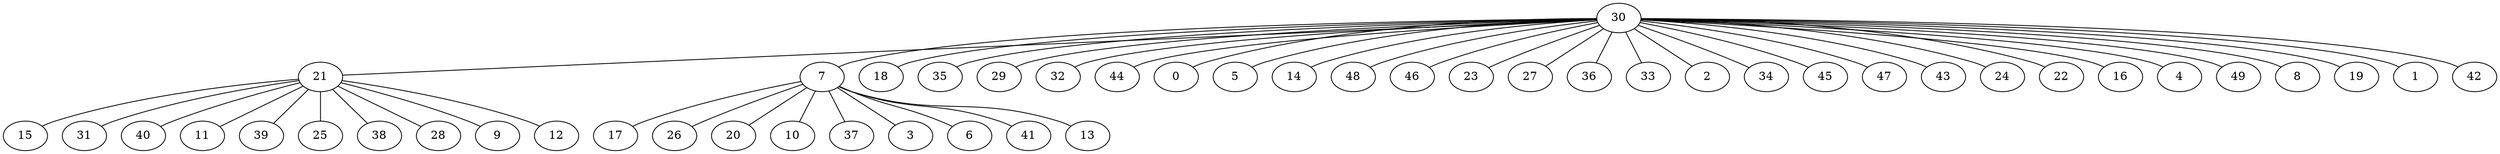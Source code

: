 graph {
  30 -- 21;
  30 -- 7;
  30 -- 18;
  30 -- 35;
  30 -- 29;
  30 -- 32;
  30 -- 44;
  30 -- 0;
  30 -- 5;
  30 -- 14;
  30 -- 48;
  30 -- 46;
  30 -- 23;
  30 -- 27;
  30 -- 36;
  30 -- 33;
  30 -- 2;
  30 -- 34;
  30 -- 45;
  30 -- 47;
  30 -- 43;
  30 -- 24;
  30 -- 22;
  30 -- 16;
  30 -- 4;
  30 -- 49;
  30 -- 8;
  30 -- 19;
  30 -- 1;
  30 -- 42;
  21 -- 15;
  21 -- 31;
  21 -- 40;
  21 -- 11;
  21 -- 39;
  21 -- 25;
  21 -- 38;
  21 -- 28;
  21 -- 9;
  21 -- 12;
  7 -- 17;
  7 -- 26;
  7 -- 20;
  7 -- 10;
  7 -- 37;
  7 -- 3;
  7 -- 6;
  7 -- 41;
  7 -- 13;
}
